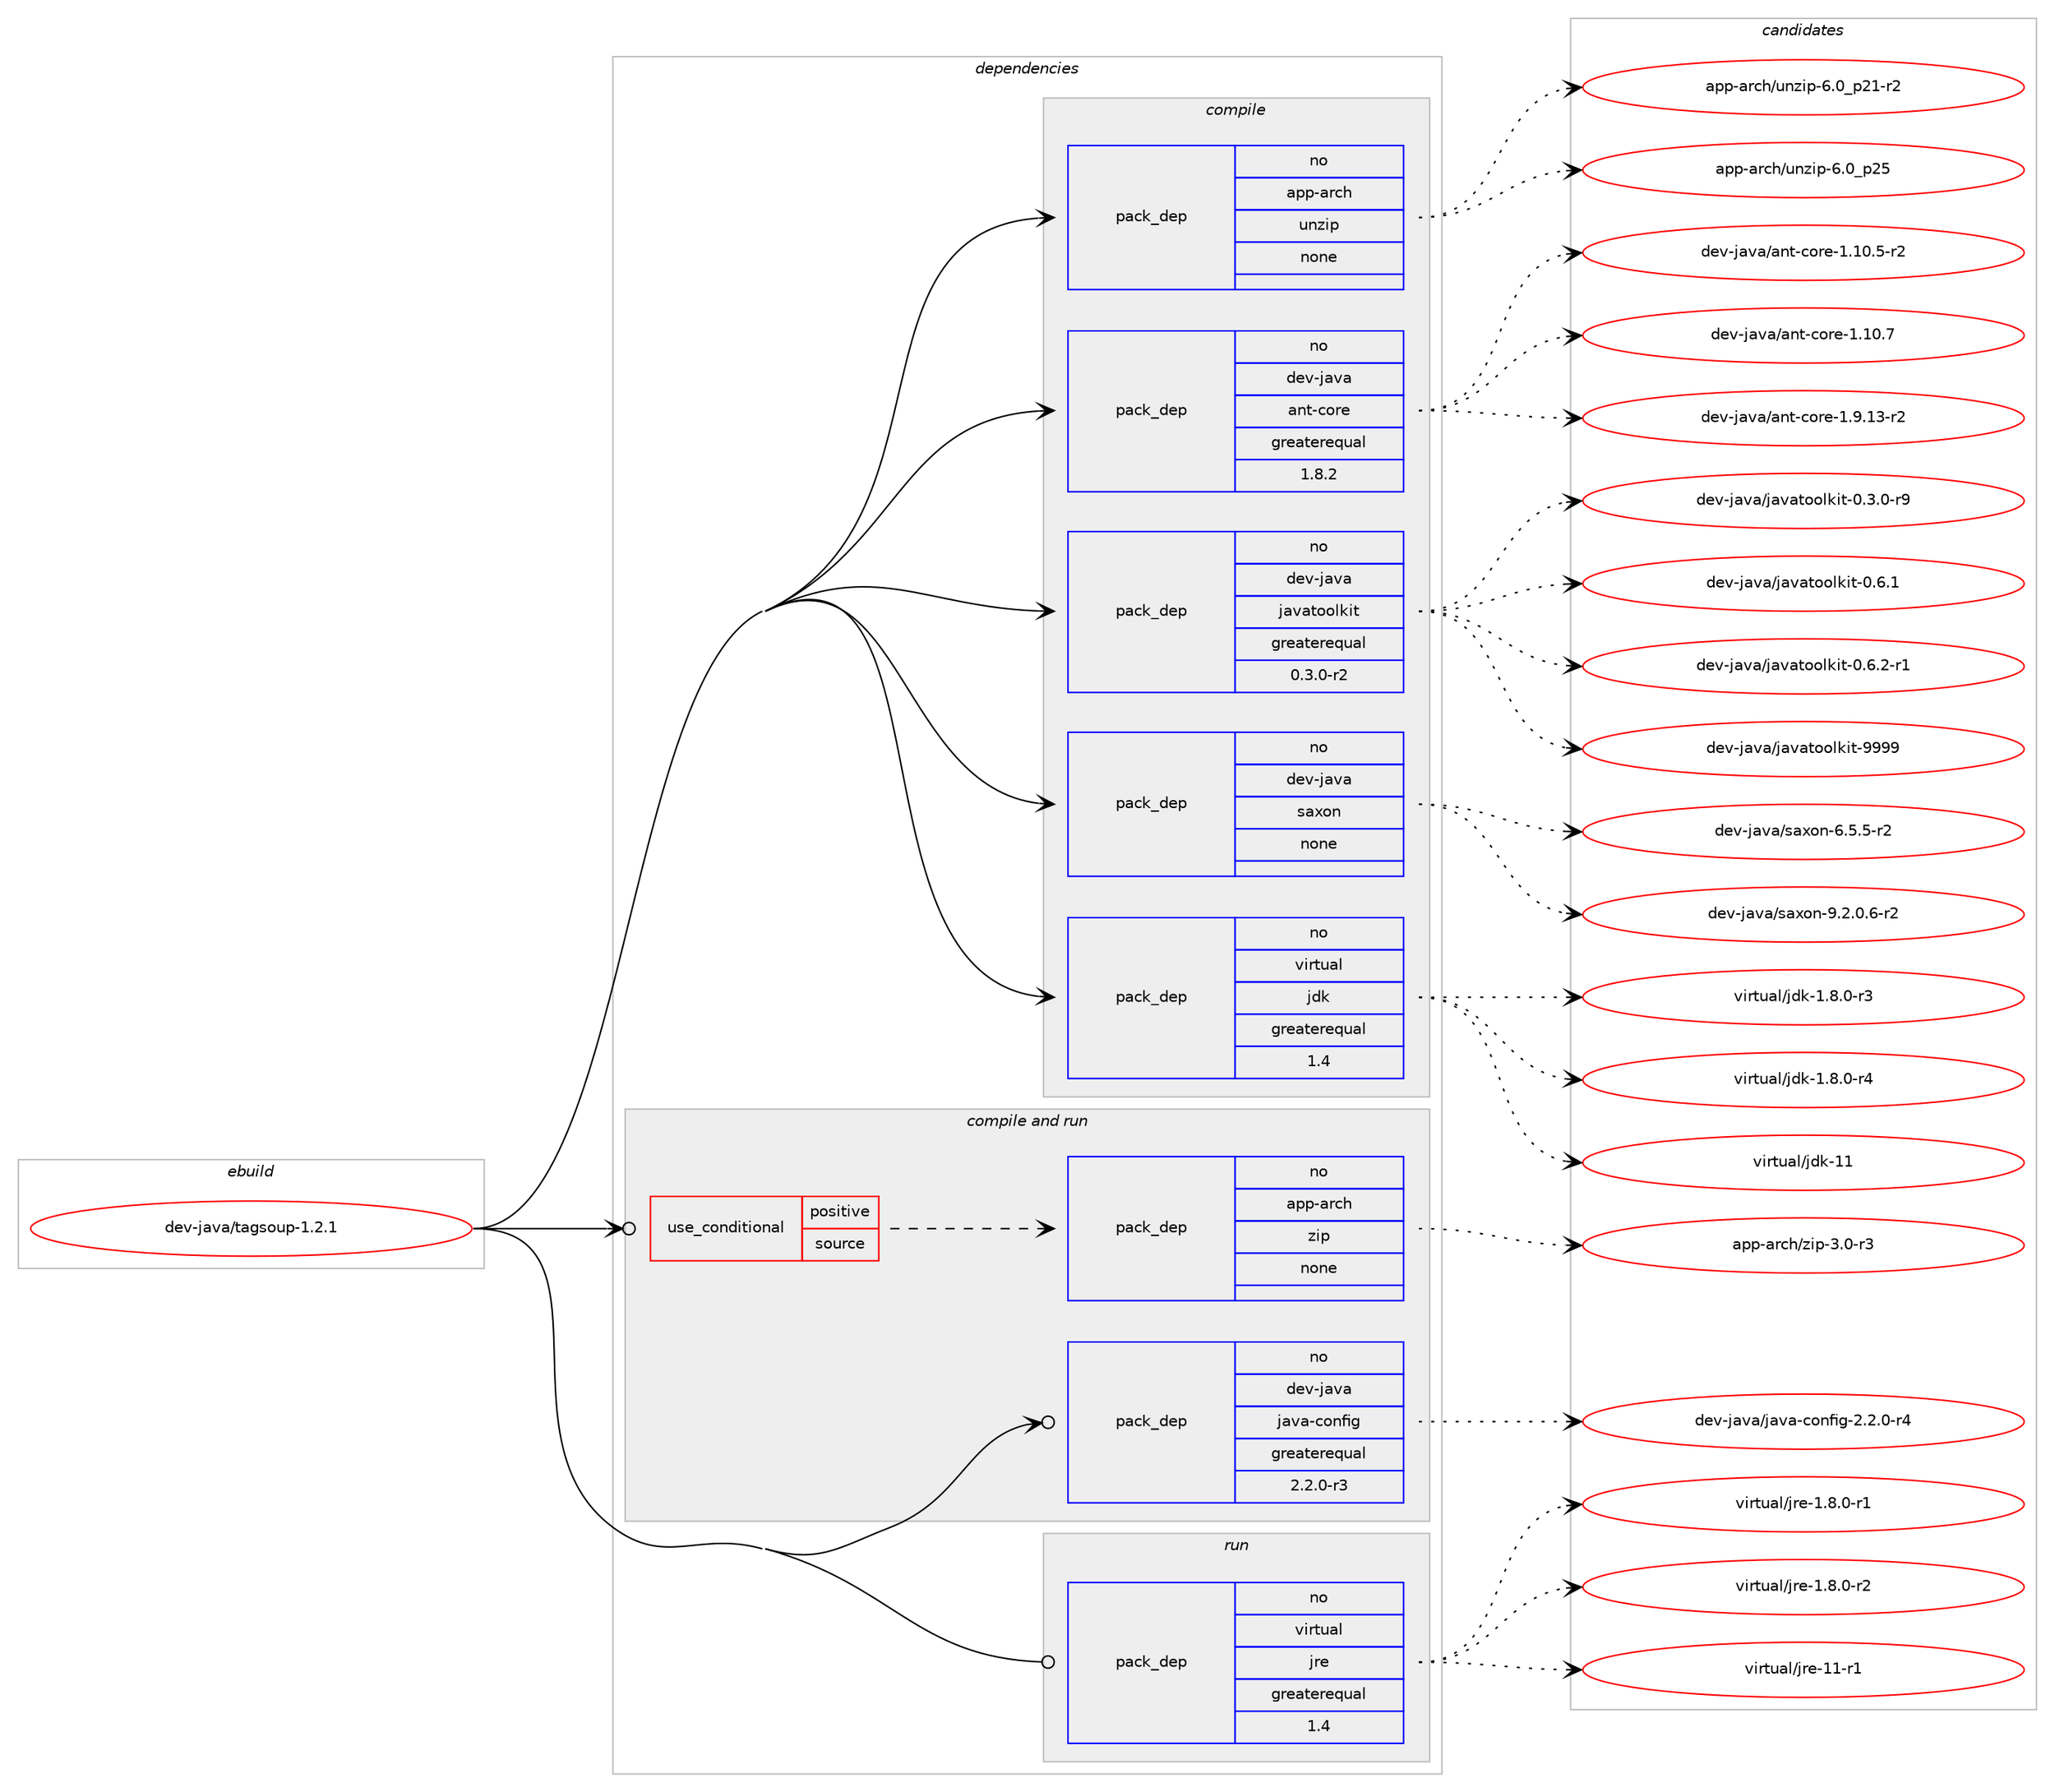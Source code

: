 digraph prolog {

# *************
# Graph options
# *************

newrank=true;
concentrate=true;
compound=true;
graph [rankdir=LR,fontname=Helvetica,fontsize=10,ranksep=1.5];#, ranksep=2.5, nodesep=0.2];
edge  [arrowhead=vee];
node  [fontname=Helvetica,fontsize=10];

# **********
# The ebuild
# **********

subgraph cluster_leftcol {
color=gray;
rank=same;
label=<<i>ebuild</i>>;
id [label="dev-java/tagsoup-1.2.1", color=red, width=4, href="../dev-java/tagsoup-1.2.1.svg"];
}

# ****************
# The dependencies
# ****************

subgraph cluster_midcol {
color=gray;
label=<<i>dependencies</i>>;
subgraph cluster_compile {
fillcolor="#eeeeee";
style=filled;
label=<<i>compile</i>>;
subgraph pack416100 {
dependency556746 [label=<<TABLE BORDER="0" CELLBORDER="1" CELLSPACING="0" CELLPADDING="4" WIDTH="220"><TR><TD ROWSPAN="6" CELLPADDING="30">pack_dep</TD></TR><TR><TD WIDTH="110">no</TD></TR><TR><TD>app-arch</TD></TR><TR><TD>unzip</TD></TR><TR><TD>none</TD></TR><TR><TD></TD></TR></TABLE>>, shape=none, color=blue];
}
id:e -> dependency556746:w [weight=20,style="solid",arrowhead="vee"];
subgraph pack416101 {
dependency556747 [label=<<TABLE BORDER="0" CELLBORDER="1" CELLSPACING="0" CELLPADDING="4" WIDTH="220"><TR><TD ROWSPAN="6" CELLPADDING="30">pack_dep</TD></TR><TR><TD WIDTH="110">no</TD></TR><TR><TD>dev-java</TD></TR><TR><TD>ant-core</TD></TR><TR><TD>greaterequal</TD></TR><TR><TD>1.8.2</TD></TR></TABLE>>, shape=none, color=blue];
}
id:e -> dependency556747:w [weight=20,style="solid",arrowhead="vee"];
subgraph pack416102 {
dependency556748 [label=<<TABLE BORDER="0" CELLBORDER="1" CELLSPACING="0" CELLPADDING="4" WIDTH="220"><TR><TD ROWSPAN="6" CELLPADDING="30">pack_dep</TD></TR><TR><TD WIDTH="110">no</TD></TR><TR><TD>dev-java</TD></TR><TR><TD>javatoolkit</TD></TR><TR><TD>greaterequal</TD></TR><TR><TD>0.3.0-r2</TD></TR></TABLE>>, shape=none, color=blue];
}
id:e -> dependency556748:w [weight=20,style="solid",arrowhead="vee"];
subgraph pack416103 {
dependency556749 [label=<<TABLE BORDER="0" CELLBORDER="1" CELLSPACING="0" CELLPADDING="4" WIDTH="220"><TR><TD ROWSPAN="6" CELLPADDING="30">pack_dep</TD></TR><TR><TD WIDTH="110">no</TD></TR><TR><TD>dev-java</TD></TR><TR><TD>saxon</TD></TR><TR><TD>none</TD></TR><TR><TD></TD></TR></TABLE>>, shape=none, color=blue];
}
id:e -> dependency556749:w [weight=20,style="solid",arrowhead="vee"];
subgraph pack416104 {
dependency556750 [label=<<TABLE BORDER="0" CELLBORDER="1" CELLSPACING="0" CELLPADDING="4" WIDTH="220"><TR><TD ROWSPAN="6" CELLPADDING="30">pack_dep</TD></TR><TR><TD WIDTH="110">no</TD></TR><TR><TD>virtual</TD></TR><TR><TD>jdk</TD></TR><TR><TD>greaterequal</TD></TR><TR><TD>1.4</TD></TR></TABLE>>, shape=none, color=blue];
}
id:e -> dependency556750:w [weight=20,style="solid",arrowhead="vee"];
}
subgraph cluster_compileandrun {
fillcolor="#eeeeee";
style=filled;
label=<<i>compile and run</i>>;
subgraph cond129454 {
dependency556751 [label=<<TABLE BORDER="0" CELLBORDER="1" CELLSPACING="0" CELLPADDING="4"><TR><TD ROWSPAN="3" CELLPADDING="10">use_conditional</TD></TR><TR><TD>positive</TD></TR><TR><TD>source</TD></TR></TABLE>>, shape=none, color=red];
subgraph pack416105 {
dependency556752 [label=<<TABLE BORDER="0" CELLBORDER="1" CELLSPACING="0" CELLPADDING="4" WIDTH="220"><TR><TD ROWSPAN="6" CELLPADDING="30">pack_dep</TD></TR><TR><TD WIDTH="110">no</TD></TR><TR><TD>app-arch</TD></TR><TR><TD>zip</TD></TR><TR><TD>none</TD></TR><TR><TD></TD></TR></TABLE>>, shape=none, color=blue];
}
dependency556751:e -> dependency556752:w [weight=20,style="dashed",arrowhead="vee"];
}
id:e -> dependency556751:w [weight=20,style="solid",arrowhead="odotvee"];
subgraph pack416106 {
dependency556753 [label=<<TABLE BORDER="0" CELLBORDER="1" CELLSPACING="0" CELLPADDING="4" WIDTH="220"><TR><TD ROWSPAN="6" CELLPADDING="30">pack_dep</TD></TR><TR><TD WIDTH="110">no</TD></TR><TR><TD>dev-java</TD></TR><TR><TD>java-config</TD></TR><TR><TD>greaterequal</TD></TR><TR><TD>2.2.0-r3</TD></TR></TABLE>>, shape=none, color=blue];
}
id:e -> dependency556753:w [weight=20,style="solid",arrowhead="odotvee"];
}
subgraph cluster_run {
fillcolor="#eeeeee";
style=filled;
label=<<i>run</i>>;
subgraph pack416107 {
dependency556754 [label=<<TABLE BORDER="0" CELLBORDER="1" CELLSPACING="0" CELLPADDING="4" WIDTH="220"><TR><TD ROWSPAN="6" CELLPADDING="30">pack_dep</TD></TR><TR><TD WIDTH="110">no</TD></TR><TR><TD>virtual</TD></TR><TR><TD>jre</TD></TR><TR><TD>greaterequal</TD></TR><TR><TD>1.4</TD></TR></TABLE>>, shape=none, color=blue];
}
id:e -> dependency556754:w [weight=20,style="solid",arrowhead="odot"];
}
}

# **************
# The candidates
# **************

subgraph cluster_choices {
rank=same;
color=gray;
label=<<i>candidates</i>>;

subgraph choice416100 {
color=black;
nodesep=1;
choice9711211245971149910447117110122105112455446489511250494511450 [label="app-arch/unzip-6.0_p21-r2", color=red, width=4,href="../app-arch/unzip-6.0_p21-r2.svg"];
choice971121124597114991044711711012210511245544648951125053 [label="app-arch/unzip-6.0_p25", color=red, width=4,href="../app-arch/unzip-6.0_p25.svg"];
dependency556746:e -> choice9711211245971149910447117110122105112455446489511250494511450:w [style=dotted,weight="100"];
dependency556746:e -> choice971121124597114991044711711012210511245544648951125053:w [style=dotted,weight="100"];
}
subgraph choice416101 {
color=black;
nodesep=1;
choice10010111845106971189747971101164599111114101454946494846534511450 [label="dev-java/ant-core-1.10.5-r2", color=red, width=4,href="../dev-java/ant-core-1.10.5-r2.svg"];
choice1001011184510697118974797110116459911111410145494649484655 [label="dev-java/ant-core-1.10.7", color=red, width=4,href="../dev-java/ant-core-1.10.7.svg"];
choice10010111845106971189747971101164599111114101454946574649514511450 [label="dev-java/ant-core-1.9.13-r2", color=red, width=4,href="../dev-java/ant-core-1.9.13-r2.svg"];
dependency556747:e -> choice10010111845106971189747971101164599111114101454946494846534511450:w [style=dotted,weight="100"];
dependency556747:e -> choice1001011184510697118974797110116459911111410145494649484655:w [style=dotted,weight="100"];
dependency556747:e -> choice10010111845106971189747971101164599111114101454946574649514511450:w [style=dotted,weight="100"];
}
subgraph choice416102 {
color=black;
nodesep=1;
choice1001011184510697118974710697118971161111111081071051164548465146484511457 [label="dev-java/javatoolkit-0.3.0-r9", color=red, width=4,href="../dev-java/javatoolkit-0.3.0-r9.svg"];
choice100101118451069711897471069711897116111111108107105116454846544649 [label="dev-java/javatoolkit-0.6.1", color=red, width=4,href="../dev-java/javatoolkit-0.6.1.svg"];
choice1001011184510697118974710697118971161111111081071051164548465446504511449 [label="dev-java/javatoolkit-0.6.2-r1", color=red, width=4,href="../dev-java/javatoolkit-0.6.2-r1.svg"];
choice1001011184510697118974710697118971161111111081071051164557575757 [label="dev-java/javatoolkit-9999", color=red, width=4,href="../dev-java/javatoolkit-9999.svg"];
dependency556748:e -> choice1001011184510697118974710697118971161111111081071051164548465146484511457:w [style=dotted,weight="100"];
dependency556748:e -> choice100101118451069711897471069711897116111111108107105116454846544649:w [style=dotted,weight="100"];
dependency556748:e -> choice1001011184510697118974710697118971161111111081071051164548465446504511449:w [style=dotted,weight="100"];
dependency556748:e -> choice1001011184510697118974710697118971161111111081071051164557575757:w [style=dotted,weight="100"];
}
subgraph choice416103 {
color=black;
nodesep=1;
choice10010111845106971189747115971201111104554465346534511450 [label="dev-java/saxon-6.5.5-r2", color=red, width=4,href="../dev-java/saxon-6.5.5-r2.svg"];
choice100101118451069711897471159712011111045574650464846544511450 [label="dev-java/saxon-9.2.0.6-r2", color=red, width=4,href="../dev-java/saxon-9.2.0.6-r2.svg"];
dependency556749:e -> choice10010111845106971189747115971201111104554465346534511450:w [style=dotted,weight="100"];
dependency556749:e -> choice100101118451069711897471159712011111045574650464846544511450:w [style=dotted,weight="100"];
}
subgraph choice416104 {
color=black;
nodesep=1;
choice11810511411611797108471061001074549465646484511451 [label="virtual/jdk-1.8.0-r3", color=red, width=4,href="../virtual/jdk-1.8.0-r3.svg"];
choice11810511411611797108471061001074549465646484511452 [label="virtual/jdk-1.8.0-r4", color=red, width=4,href="../virtual/jdk-1.8.0-r4.svg"];
choice1181051141161179710847106100107454949 [label="virtual/jdk-11", color=red, width=4,href="../virtual/jdk-11.svg"];
dependency556750:e -> choice11810511411611797108471061001074549465646484511451:w [style=dotted,weight="100"];
dependency556750:e -> choice11810511411611797108471061001074549465646484511452:w [style=dotted,weight="100"];
dependency556750:e -> choice1181051141161179710847106100107454949:w [style=dotted,weight="100"];
}
subgraph choice416105 {
color=black;
nodesep=1;
choice9711211245971149910447122105112455146484511451 [label="app-arch/zip-3.0-r3", color=red, width=4,href="../app-arch/zip-3.0-r3.svg"];
dependency556752:e -> choice9711211245971149910447122105112455146484511451:w [style=dotted,weight="100"];
}
subgraph choice416106 {
color=black;
nodesep=1;
choice10010111845106971189747106971189745991111101021051034550465046484511452 [label="dev-java/java-config-2.2.0-r4", color=red, width=4,href="../dev-java/java-config-2.2.0-r4.svg"];
dependency556753:e -> choice10010111845106971189747106971189745991111101021051034550465046484511452:w [style=dotted,weight="100"];
}
subgraph choice416107 {
color=black;
nodesep=1;
choice11810511411611797108471061141014549465646484511449 [label="virtual/jre-1.8.0-r1", color=red, width=4,href="../virtual/jre-1.8.0-r1.svg"];
choice11810511411611797108471061141014549465646484511450 [label="virtual/jre-1.8.0-r2", color=red, width=4,href="../virtual/jre-1.8.0-r2.svg"];
choice11810511411611797108471061141014549494511449 [label="virtual/jre-11-r1", color=red, width=4,href="../virtual/jre-11-r1.svg"];
dependency556754:e -> choice11810511411611797108471061141014549465646484511449:w [style=dotted,weight="100"];
dependency556754:e -> choice11810511411611797108471061141014549465646484511450:w [style=dotted,weight="100"];
dependency556754:e -> choice11810511411611797108471061141014549494511449:w [style=dotted,weight="100"];
}
}

}
